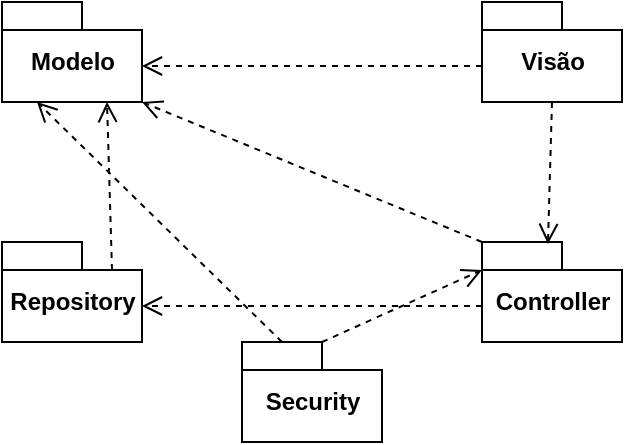 <mxfile version="14.8.0" type="github">
  <diagram id="SymWtLbQICoTOxsduoH1" name="Page-1">
    <mxGraphModel dx="786" dy="449" grid="1" gridSize="10" guides="1" tooltips="1" connect="1" arrows="1" fold="1" page="1" pageScale="1" pageWidth="850" pageHeight="1100" math="0" shadow="0">
      <root>
        <mxCell id="0" />
        <mxCell id="1" parent="0" />
        <mxCell id="B5fJH4kxP5eTqqaV1vvk-1" value="Modelo" style="shape=folder;fontStyle=1;spacingTop=10;tabWidth=40;tabHeight=14;tabPosition=left;html=1;" vertex="1" parent="1">
          <mxGeometry x="120" y="30" width="70" height="50" as="geometry" />
        </mxCell>
        <mxCell id="B5fJH4kxP5eTqqaV1vvk-2" value="Visão" style="shape=folder;fontStyle=1;spacingTop=10;tabWidth=40;tabHeight=14;tabPosition=left;html=1;" vertex="1" parent="1">
          <mxGeometry x="360" y="30" width="70" height="50" as="geometry" />
        </mxCell>
        <mxCell id="B5fJH4kxP5eTqqaV1vvk-3" value="Controller" style="shape=folder;fontStyle=1;spacingTop=10;tabWidth=40;tabHeight=14;tabPosition=left;html=1;" vertex="1" parent="1">
          <mxGeometry x="360" y="150" width="70" height="50" as="geometry" />
        </mxCell>
        <mxCell id="B5fJH4kxP5eTqqaV1vvk-4" value="Repository" style="shape=folder;fontStyle=1;spacingTop=10;tabWidth=40;tabHeight=14;tabPosition=left;html=1;" vertex="1" parent="1">
          <mxGeometry x="120" y="150" width="70" height="50" as="geometry" />
        </mxCell>
        <mxCell id="B5fJH4kxP5eTqqaV1vvk-5" value="" style="html=1;verticalAlign=bottom;endArrow=open;dashed=1;endSize=8;entryX=0;entryY=0;entryDx=70;entryDy=32;entryPerimeter=0;exitX=0;exitY=0;exitDx=0;exitDy=32;exitPerimeter=0;" edge="1" parent="1" source="B5fJH4kxP5eTqqaV1vvk-2" target="B5fJH4kxP5eTqqaV1vvk-1">
          <mxGeometry relative="1" as="geometry">
            <mxPoint x="360" y="70" as="sourcePoint" />
            <mxPoint x="280" y="70" as="targetPoint" />
          </mxGeometry>
        </mxCell>
        <mxCell id="B5fJH4kxP5eTqqaV1vvk-6" value="" style="html=1;verticalAlign=bottom;endArrow=open;dashed=1;endSize=8;entryX=0.75;entryY=1;entryDx=0;entryDy=0;entryPerimeter=0;exitX=0;exitY=0;exitDx=55;exitDy=14;exitPerimeter=0;" edge="1" parent="1" source="B5fJH4kxP5eTqqaV1vvk-4" target="B5fJH4kxP5eTqqaV1vvk-1">
          <mxGeometry relative="1" as="geometry">
            <mxPoint x="350" y="110" as="sourcePoint" />
            <mxPoint x="180" y="112" as="targetPoint" />
          </mxGeometry>
        </mxCell>
        <mxCell id="B5fJH4kxP5eTqqaV1vvk-7" value="" style="html=1;verticalAlign=bottom;endArrow=open;dashed=1;endSize=8;entryX=0;entryY=0;entryDx=70;entryDy=32;entryPerimeter=0;exitX=0;exitY=0;exitDx=0;exitDy=32;exitPerimeter=0;" edge="1" parent="1" source="B5fJH4kxP5eTqqaV1vvk-3" target="B5fJH4kxP5eTqqaV1vvk-4">
          <mxGeometry relative="1" as="geometry">
            <mxPoint x="380" y="90" as="sourcePoint" />
            <mxPoint x="210" y="92" as="targetPoint" />
          </mxGeometry>
        </mxCell>
        <mxCell id="B5fJH4kxP5eTqqaV1vvk-8" value="" style="html=1;verticalAlign=bottom;endArrow=open;dashed=1;endSize=8;entryX=0.471;entryY=0.02;entryDx=0;entryDy=0;entryPerimeter=0;exitX=0.5;exitY=1;exitDx=0;exitDy=0;exitPerimeter=0;" edge="1" parent="1" source="B5fJH4kxP5eTqqaV1vvk-2" target="B5fJH4kxP5eTqqaV1vvk-3">
          <mxGeometry relative="1" as="geometry">
            <mxPoint x="390" y="100" as="sourcePoint" />
            <mxPoint x="380" y="140" as="targetPoint" />
          </mxGeometry>
        </mxCell>
        <mxCell id="B5fJH4kxP5eTqqaV1vvk-9" value="" style="html=1;verticalAlign=bottom;endArrow=open;dashed=1;endSize=8;entryX=0;entryY=0;entryDx=70;entryDy=50;entryPerimeter=0;exitX=0;exitY=0;exitDx=0;exitDy=0;exitPerimeter=0;" edge="1" parent="1" source="B5fJH4kxP5eTqqaV1vvk-3" target="B5fJH4kxP5eTqqaV1vvk-1">
          <mxGeometry relative="1" as="geometry">
            <mxPoint x="400" y="110" as="sourcePoint" />
            <mxPoint x="230" y="112" as="targetPoint" />
          </mxGeometry>
        </mxCell>
        <mxCell id="B5fJH4kxP5eTqqaV1vvk-10" value="Security" style="shape=folder;fontStyle=1;spacingTop=10;tabWidth=40;tabHeight=14;tabPosition=left;html=1;" vertex="1" parent="1">
          <mxGeometry x="240" y="200" width="70" height="50" as="geometry" />
        </mxCell>
        <mxCell id="B5fJH4kxP5eTqqaV1vvk-11" value="" style="html=1;verticalAlign=bottom;endArrow=open;dashed=1;endSize=8;entryX=0.25;entryY=1;entryDx=0;entryDy=0;entryPerimeter=0;exitX=0;exitY=0;exitDx=20;exitDy=0;exitPerimeter=0;" edge="1" parent="1" source="B5fJH4kxP5eTqqaV1vvk-10" target="B5fJH4kxP5eTqqaV1vvk-1">
          <mxGeometry relative="1" as="geometry">
            <mxPoint x="370" y="192" as="sourcePoint" />
            <mxPoint x="200" y="192" as="targetPoint" />
          </mxGeometry>
        </mxCell>
        <mxCell id="B5fJH4kxP5eTqqaV1vvk-13" value="" style="html=1;verticalAlign=bottom;endArrow=open;dashed=1;endSize=8;entryX=0;entryY=0;entryDx=0;entryDy=14;entryPerimeter=0;exitX=0;exitY=0;exitDx=40;exitDy=0;exitPerimeter=0;" edge="1" parent="1" source="B5fJH4kxP5eTqqaV1vvk-10" target="B5fJH4kxP5eTqqaV1vvk-3">
          <mxGeometry relative="1" as="geometry">
            <mxPoint x="270" y="210" as="sourcePoint" />
            <mxPoint x="147.5" y="90" as="targetPoint" />
          </mxGeometry>
        </mxCell>
      </root>
    </mxGraphModel>
  </diagram>
</mxfile>
